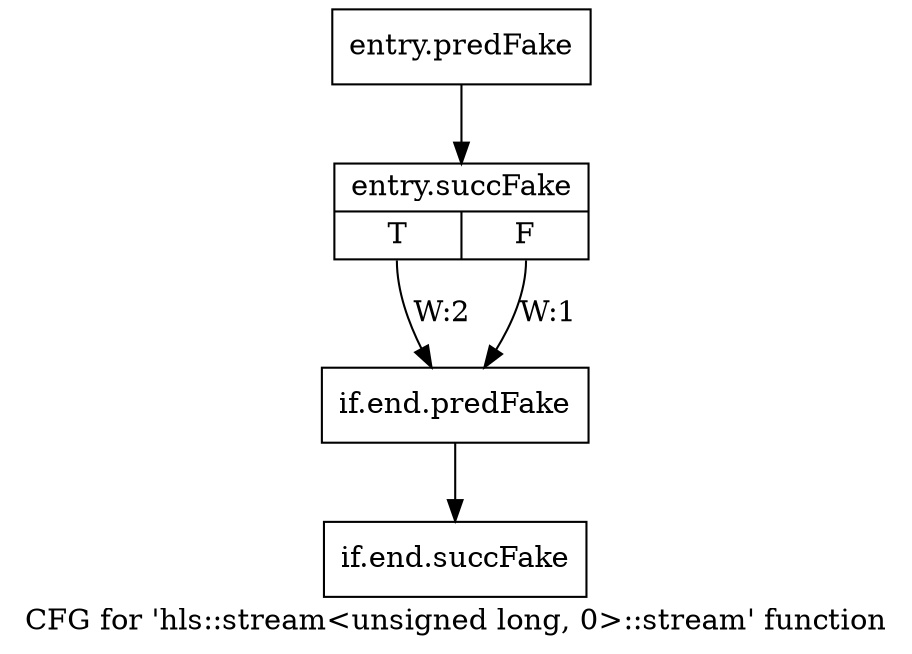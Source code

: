 digraph "CFG for 'hls::stream\<unsigned long, 0\>::stream' function" {
	label="CFG for 'hls::stream\<unsigned long, 0\>::stream' function";

	Node0x583bbc0 [shape=record,filename="",linenumber="",label="{entry.predFake}"];
	Node0x583bbc0 -> Node0x583e850[ callList="" memoryops="" filename="/tools/Xilinx/Vitis_HLS/2023.1/include/hls_stream.h" execusionnum="1"];
	Node0x583e850 [shape=record,filename="/tools/Xilinx/Vitis_HLS/2023.1/include/hls_stream.h",linenumber="364",label="{entry.succFake|{<s0>T|<s1>F}}"];
	Node0x583e850:s0 -> Node0x583c380[label="W:2" callList="" memoryops="" filename="/tools/Xilinx/Vitis_HLS/2023.1/include/hls_stream.h" execusionnum="1"];
	Node0x583e850:s1 -> Node0x583c380[label="W:1" callList="" memoryops="" filename="/tools/Xilinx/Vitis_HLS/2023.1/include/hls_stream.h" execusionnum="0"];
	Node0x583c380 [shape=record,filename="/tools/Xilinx/Vitis_HLS/2023.1/include/hls_stream.h",linenumber="382",label="{if.end.predFake}"];
	Node0x583c380 -> Node0x58d9710[ callList="" memoryops="" filename="/tools/Xilinx/Vitis_HLS/2023.1/include/hls_stream.h" execusionnum="1"];
	Node0x58d9710 [shape=record,filename="/tools/Xilinx/Vitis_HLS/2023.1/include/hls_stream.h",linenumber="386",label="{if.end.succFake}"];
}
